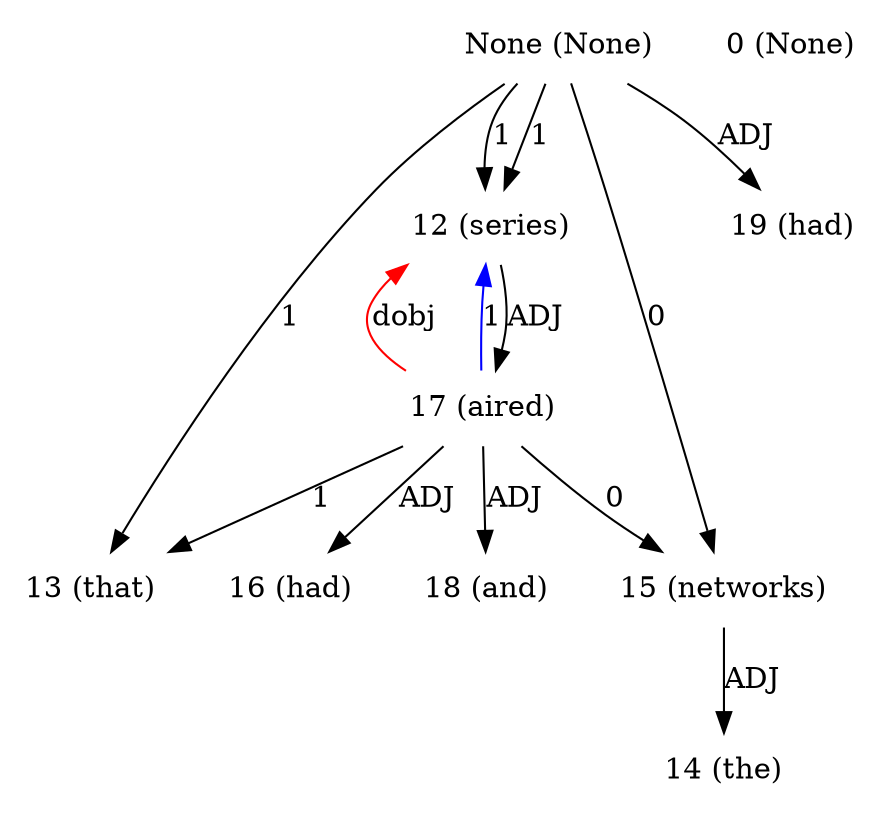 digraph G{
edge [dir=forward]
node [shape=plaintext]

None [label="None (None)"]
None -> 12 [label="1"]
None [label="None (None)"]
None -> 13 [label="1"]
None -> 12 [label="1"]
None -> 15 [label="0"]
None -> 19 [label="ADJ"]
0 [label="0 (None)"]
12 [label="12 (series)"]
12 -> 17 [label="ADJ"]
17 -> 12 [label="dobj", color="red"]
13 [label="13 (that)"]
14 [label="14 (the)"]
15 [label="15 (networks)"]
15 -> 14 [label="ADJ"]
16 [label="16 (had)"]
17 [label="17 (aired)"]
17 -> 13 [label="1"]
17 -> 12 [label="1", color="blue"]
17 -> 15 [label="0"]
17 -> 16 [label="ADJ"]
17 -> 18 [label="ADJ"]
18 [label="18 (and)"]
19 [label="19 (had)"]
}
